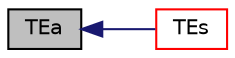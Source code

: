 digraph "TEa"
{
  bgcolor="transparent";
  edge [fontname="Helvetica",fontsize="10",labelfontname="Helvetica",labelfontsize="10"];
  node [fontname="Helvetica",fontsize="10",shape=record];
  rankdir="LR";
  Node518 [label="TEa",height=0.2,width=0.4,color="black", fillcolor="grey75", style="filled", fontcolor="black"];
  Node518 -> Node519 [dir="back",color="midnightblue",fontsize="10",style="solid",fontname="Helvetica"];
  Node519 [label="TEs",height=0.2,width=0.4,color="red",URL="$a31745.html#a38989c76e848b8dda59bd544d647c6bb",tooltip="Temperature from sensible internal energy. "];
}
